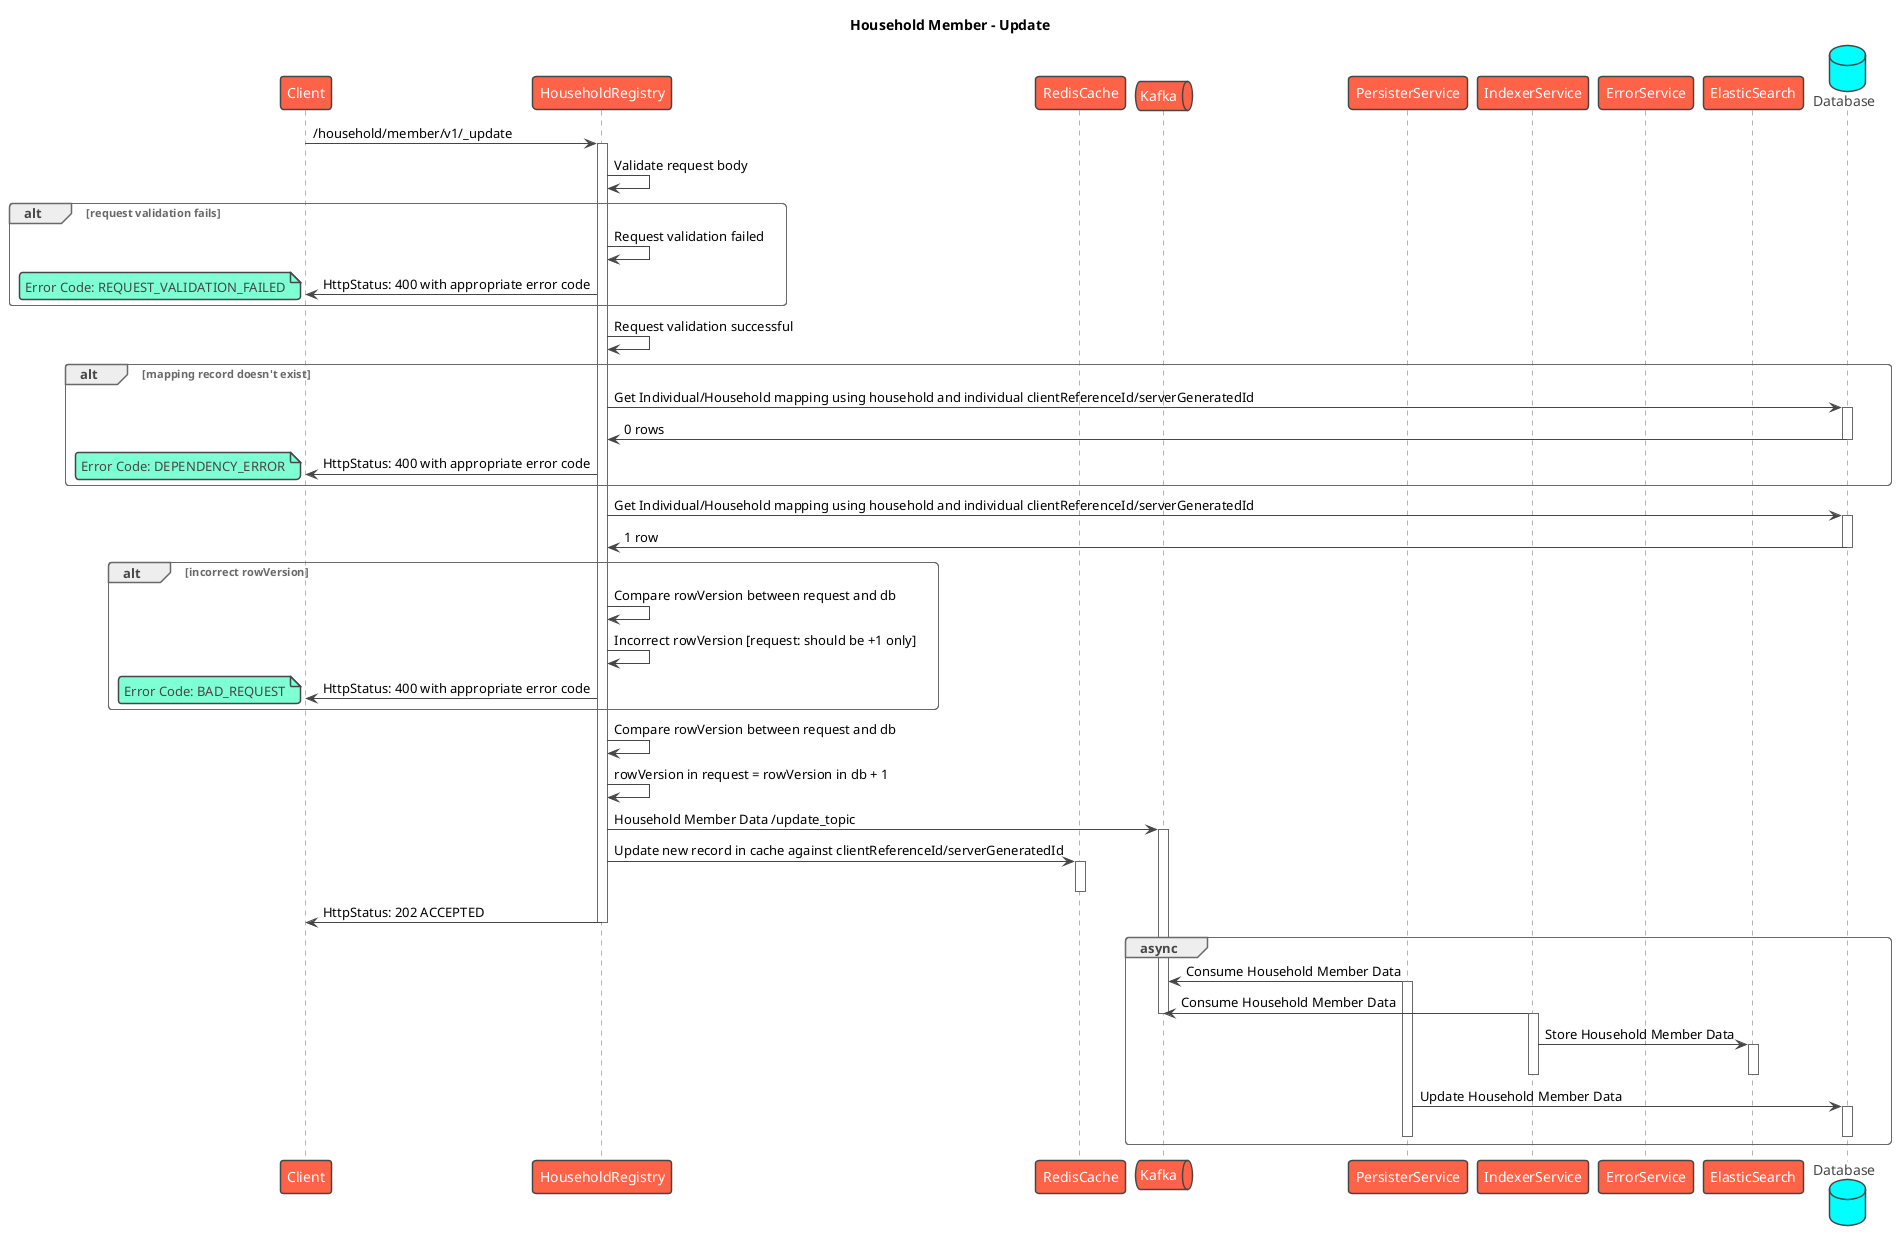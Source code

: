 @startuml
title Household Member - Update
!theme vibrant
participant Client as c
participant HouseholdRegistry as s
participant RedisCache as rc
queue Kafka as k
participant PersisterService as prs
participant IndexerService as idx
participant ErrorService as es
participant ElasticSearch as el
database Database as db
c -> s : /household/member/v1/_update
activate s
s -> s: Validate request body
alt request validation fails
    s -> s: Request validation failed
    s -> c: HttpStatus: 400 with appropriate error code
    note left
      Error Code: REQUEST_VALIDATION_FAILED
    end note
end
s -> s: Request validation successful
alt mapping record doesn't exist
  s -> db: Get Individual/Household mapping using household and individual clientReferenceId/serverGeneratedId
  activate db
  db -> s: 0 rows
  deactivate db
  s -> c: HttpStatus: 400 with appropriate error code
  note left
      Error Code: DEPENDENCY_ERROR
  end note
end
s -> db: Get Individual/Household mapping using household and individual clientReferenceId/serverGeneratedId
activate db
db -> s: 1 row
deactivate db
alt incorrect rowVersion
    s -> s: Compare rowVersion between request and db
    s -> s: Incorrect rowVersion [request: should be +1 only]
    s -> c: HttpStatus: 400 with appropriate error code
    note left
      Error Code: BAD_REQUEST
    end note
end
s -> s: Compare rowVersion between request and db
s -> s: rowVersion in request = rowVersion in db + 1
s -> k: Household Member Data /update_topic
activate k
s -> rc: Update new record in cache against clientReferenceId/serverGeneratedId
activate rc
deactivate rc
s -> c: HttpStatus: 202 ACCEPTED
deactivate s
group async
    prs -> k: Consume Household Member Data
    activate prs
    idx -> k: Consume Household Member Data
    deactivate k
    activate idx
    idx -> el: Store Household Member Data
    activate el
    deactivate el
    deactivate idx
    prs -> db: Update Household Member Data
    activate db
    deactivate db
    deactivate prs
end
@enduml